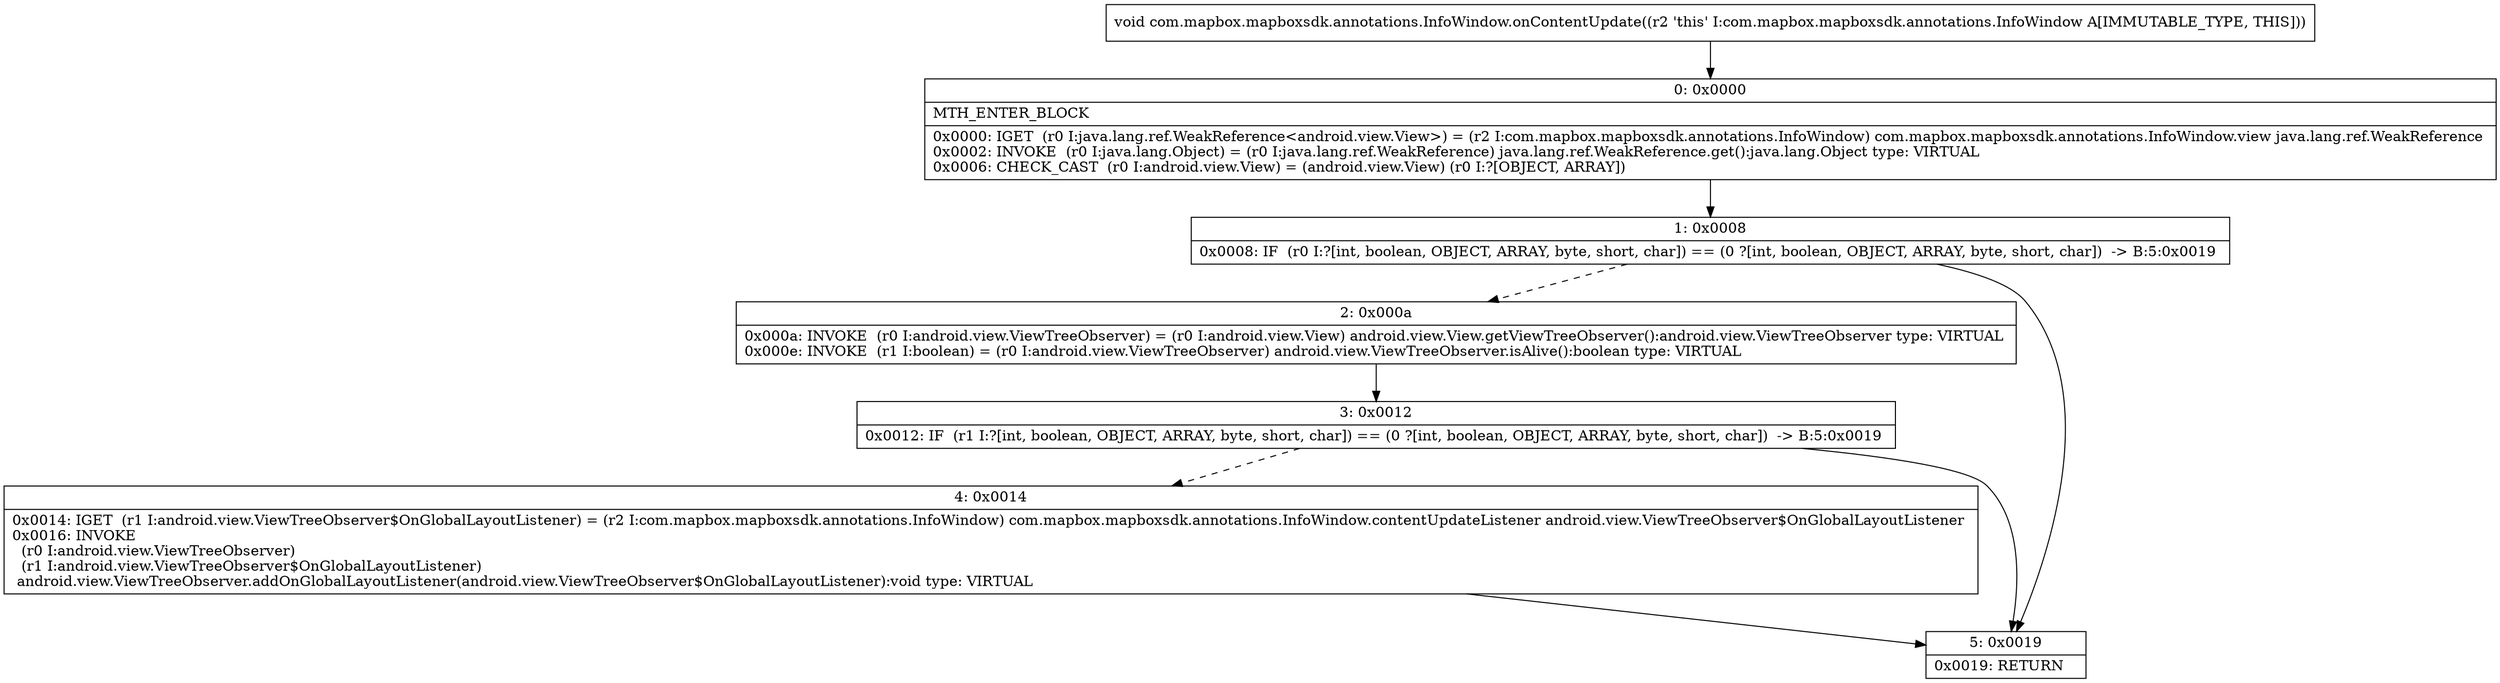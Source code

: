 digraph "CFG forcom.mapbox.mapboxsdk.annotations.InfoWindow.onContentUpdate()V" {
Node_0 [shape=record,label="{0\:\ 0x0000|MTH_ENTER_BLOCK\l|0x0000: IGET  (r0 I:java.lang.ref.WeakReference\<android.view.View\>) = (r2 I:com.mapbox.mapboxsdk.annotations.InfoWindow) com.mapbox.mapboxsdk.annotations.InfoWindow.view java.lang.ref.WeakReference \l0x0002: INVOKE  (r0 I:java.lang.Object) = (r0 I:java.lang.ref.WeakReference) java.lang.ref.WeakReference.get():java.lang.Object type: VIRTUAL \l0x0006: CHECK_CAST  (r0 I:android.view.View) = (android.view.View) (r0 I:?[OBJECT, ARRAY]) \l}"];
Node_1 [shape=record,label="{1\:\ 0x0008|0x0008: IF  (r0 I:?[int, boolean, OBJECT, ARRAY, byte, short, char]) == (0 ?[int, boolean, OBJECT, ARRAY, byte, short, char])  \-\> B:5:0x0019 \l}"];
Node_2 [shape=record,label="{2\:\ 0x000a|0x000a: INVOKE  (r0 I:android.view.ViewTreeObserver) = (r0 I:android.view.View) android.view.View.getViewTreeObserver():android.view.ViewTreeObserver type: VIRTUAL \l0x000e: INVOKE  (r1 I:boolean) = (r0 I:android.view.ViewTreeObserver) android.view.ViewTreeObserver.isAlive():boolean type: VIRTUAL \l}"];
Node_3 [shape=record,label="{3\:\ 0x0012|0x0012: IF  (r1 I:?[int, boolean, OBJECT, ARRAY, byte, short, char]) == (0 ?[int, boolean, OBJECT, ARRAY, byte, short, char])  \-\> B:5:0x0019 \l}"];
Node_4 [shape=record,label="{4\:\ 0x0014|0x0014: IGET  (r1 I:android.view.ViewTreeObserver$OnGlobalLayoutListener) = (r2 I:com.mapbox.mapboxsdk.annotations.InfoWindow) com.mapbox.mapboxsdk.annotations.InfoWindow.contentUpdateListener android.view.ViewTreeObserver$OnGlobalLayoutListener \l0x0016: INVOKE  \l  (r0 I:android.view.ViewTreeObserver)\l  (r1 I:android.view.ViewTreeObserver$OnGlobalLayoutListener)\l android.view.ViewTreeObserver.addOnGlobalLayoutListener(android.view.ViewTreeObserver$OnGlobalLayoutListener):void type: VIRTUAL \l}"];
Node_5 [shape=record,label="{5\:\ 0x0019|0x0019: RETURN   \l}"];
MethodNode[shape=record,label="{void com.mapbox.mapboxsdk.annotations.InfoWindow.onContentUpdate((r2 'this' I:com.mapbox.mapboxsdk.annotations.InfoWindow A[IMMUTABLE_TYPE, THIS])) }"];
MethodNode -> Node_0;
Node_0 -> Node_1;
Node_1 -> Node_2[style=dashed];
Node_1 -> Node_5;
Node_2 -> Node_3;
Node_3 -> Node_4[style=dashed];
Node_3 -> Node_5;
Node_4 -> Node_5;
}

